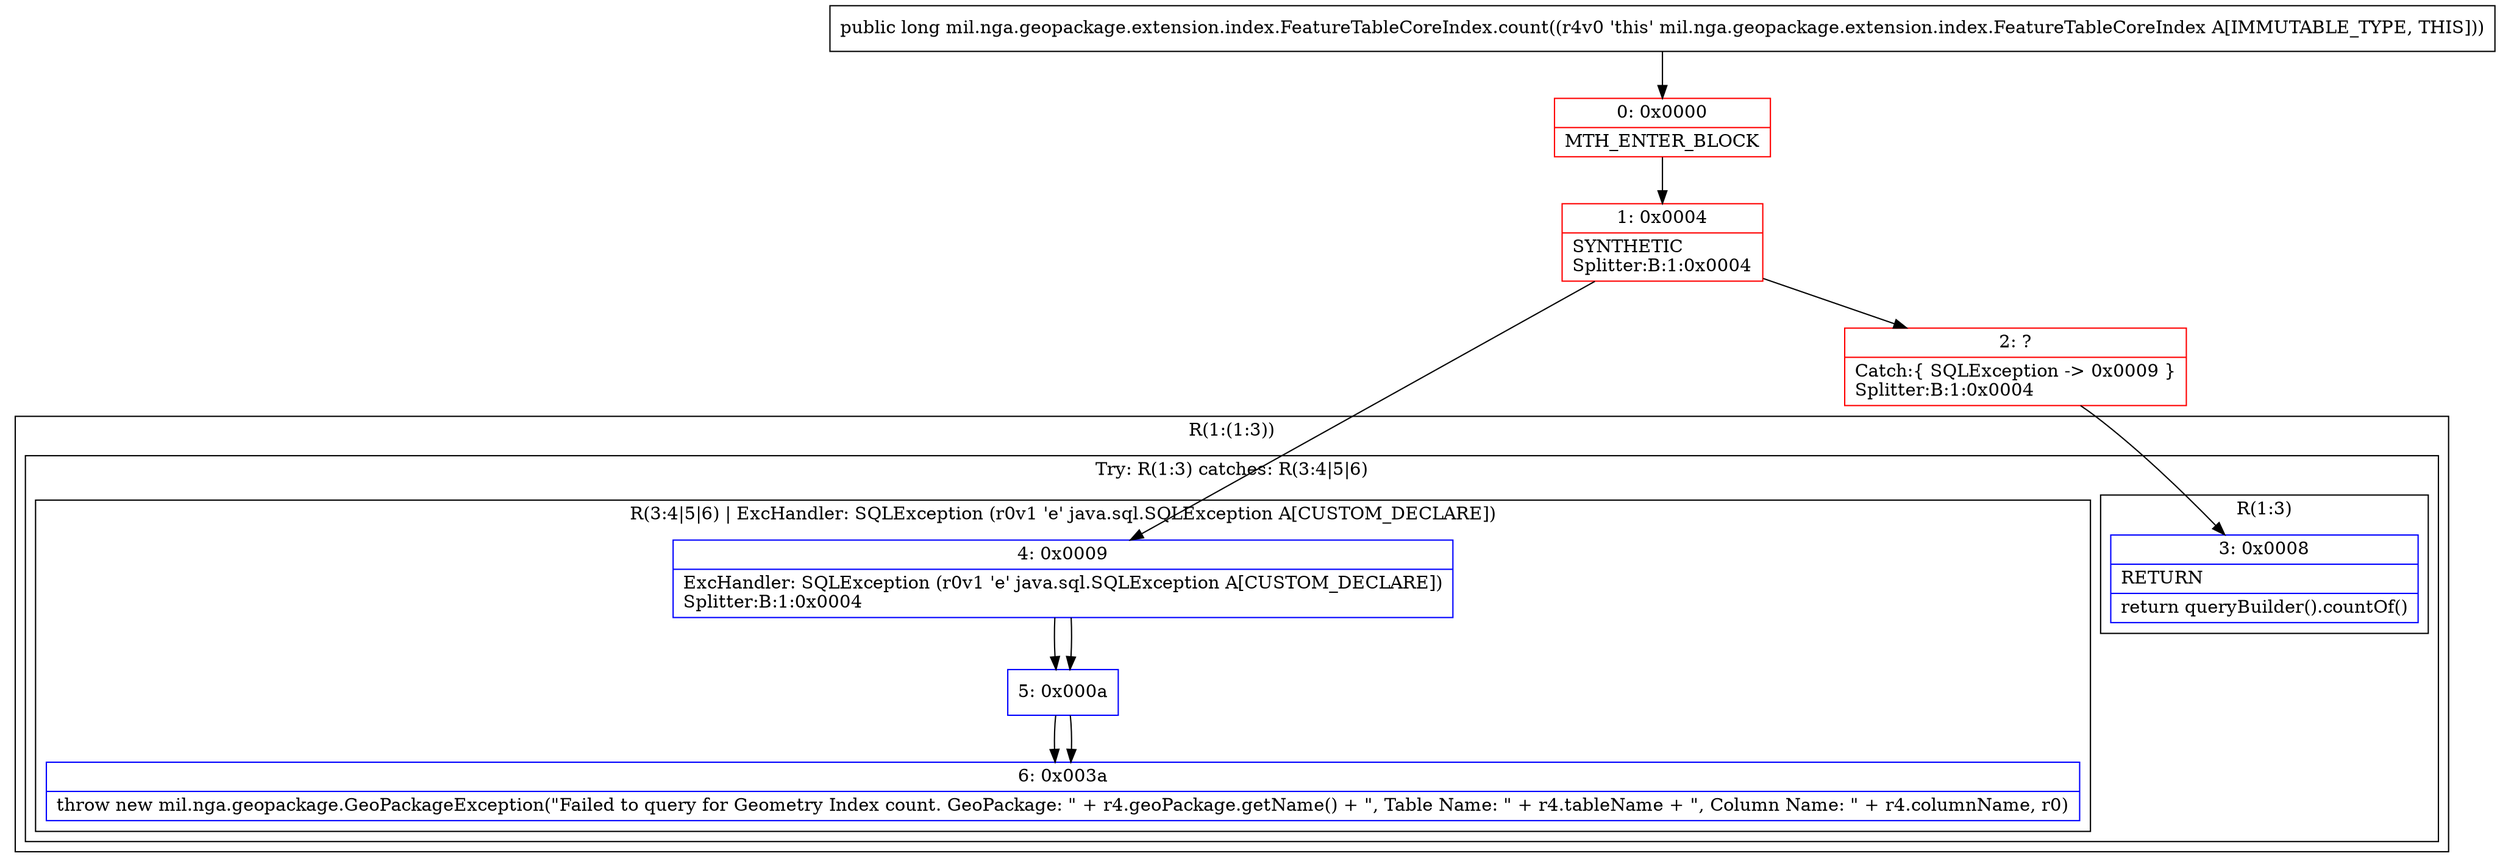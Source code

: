 digraph "CFG formil.nga.geopackage.extension.index.FeatureTableCoreIndex.count()J" {
subgraph cluster_Region_1268121961 {
label = "R(1:(1:3))";
node [shape=record,color=blue];
subgraph cluster_TryCatchRegion_1520815285 {
label = "Try: R(1:3) catches: R(3:4|5|6)";
node [shape=record,color=blue];
subgraph cluster_Region_998383061 {
label = "R(1:3)";
node [shape=record,color=blue];
Node_3 [shape=record,label="{3\:\ 0x0008|RETURN\l|return queryBuilder().countOf()\l}"];
}
subgraph cluster_Region_1463663153 {
label = "R(3:4|5|6) | ExcHandler: SQLException (r0v1 'e' java.sql.SQLException A[CUSTOM_DECLARE])\l";
node [shape=record,color=blue];
Node_4 [shape=record,label="{4\:\ 0x0009|ExcHandler: SQLException (r0v1 'e' java.sql.SQLException A[CUSTOM_DECLARE])\lSplitter:B:1:0x0004\l}"];
Node_5 [shape=record,label="{5\:\ 0x000a}"];
Node_6 [shape=record,label="{6\:\ 0x003a|throw new mil.nga.geopackage.GeoPackageException(\"Failed to query for Geometry Index count. GeoPackage: \" + r4.geoPackage.getName() + \", Table Name: \" + r4.tableName + \", Column Name: \" + r4.columnName, r0)\l}"];
}
}
}
subgraph cluster_Region_1463663153 {
label = "R(3:4|5|6) | ExcHandler: SQLException (r0v1 'e' java.sql.SQLException A[CUSTOM_DECLARE])\l";
node [shape=record,color=blue];
Node_4 [shape=record,label="{4\:\ 0x0009|ExcHandler: SQLException (r0v1 'e' java.sql.SQLException A[CUSTOM_DECLARE])\lSplitter:B:1:0x0004\l}"];
Node_5 [shape=record,label="{5\:\ 0x000a}"];
Node_6 [shape=record,label="{6\:\ 0x003a|throw new mil.nga.geopackage.GeoPackageException(\"Failed to query for Geometry Index count. GeoPackage: \" + r4.geoPackage.getName() + \", Table Name: \" + r4.tableName + \", Column Name: \" + r4.columnName, r0)\l}"];
}
Node_0 [shape=record,color=red,label="{0\:\ 0x0000|MTH_ENTER_BLOCK\l}"];
Node_1 [shape=record,color=red,label="{1\:\ 0x0004|SYNTHETIC\lSplitter:B:1:0x0004\l}"];
Node_2 [shape=record,color=red,label="{2\:\ ?|Catch:\{ SQLException \-\> 0x0009 \}\lSplitter:B:1:0x0004\l}"];
MethodNode[shape=record,label="{public long mil.nga.geopackage.extension.index.FeatureTableCoreIndex.count((r4v0 'this' mil.nga.geopackage.extension.index.FeatureTableCoreIndex A[IMMUTABLE_TYPE, THIS])) }"];
MethodNode -> Node_0;
Node_4 -> Node_5;
Node_5 -> Node_6;
Node_4 -> Node_5;
Node_5 -> Node_6;
Node_0 -> Node_1;
Node_1 -> Node_2;
Node_1 -> Node_4;
Node_2 -> Node_3;
}

